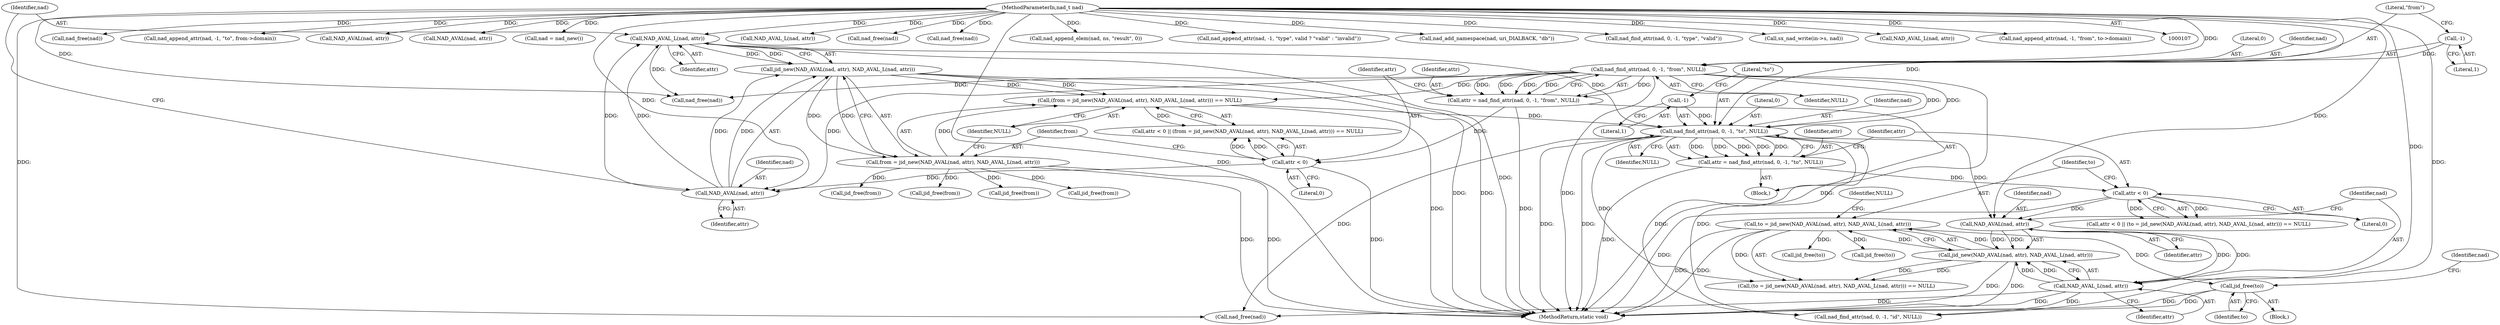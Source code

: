digraph "0_jabberd2_aabcffae560d5fd00cd1d2ffce5d760353cf0a4d_0@API" {
"1000238" [label="(Call,jid_free(to))"];
"1000165" [label="(Call,to = jid_new(NAD_AVAL(nad, attr), NAD_AVAL_L(nad, attr)))"];
"1000167" [label="(Call,jid_new(NAD_AVAL(nad, attr), NAD_AVAL_L(nad, attr)))"];
"1000168" [label="(Call,NAD_AVAL(nad, attr))"];
"1000152" [label="(Call,nad_find_attr(nad, 0, -1, \"to\", NULL))"];
"1000139" [label="(Call,NAD_AVAL_L(nad, attr))"];
"1000136" [label="(Call,NAD_AVAL(nad, attr))"];
"1000120" [label="(Call,nad_find_attr(nad, 0, -1, \"from\", NULL))"];
"1000109" [label="(MethodParameterIn,nad_t nad)"];
"1000123" [label="(Call,-1)"];
"1000129" [label="(Call,attr < 0)"];
"1000118" [label="(Call,attr = nad_find_attr(nad, 0, -1, \"from\", NULL))"];
"1000155" [label="(Call,-1)"];
"1000132" [label="(Call,(from = jid_new(NAD_AVAL(nad, attr), NAD_AVAL_L(nad, attr))) == NULL)"];
"1000133" [label="(Call,from = jid_new(NAD_AVAL(nad, attr), NAD_AVAL_L(nad, attr)))"];
"1000135" [label="(Call,jid_new(NAD_AVAL(nad, attr), NAD_AVAL_L(nad, attr)))"];
"1000161" [label="(Call,attr < 0)"];
"1000150" [label="(Call,attr = nad_find_attr(nad, 0, -1, \"to\", NULL))"];
"1000171" [label="(Call,NAD_AVAL_L(nad, attr))"];
"1000205" [label="(Call,nad_free(nad))"];
"1000168" [label="(Call,NAD_AVAL(nad, attr))"];
"1000154" [label="(Literal,0)"];
"1000135" [label="(Call,jid_new(NAD_AVAL(nad, attr), NAD_AVAL_L(nad, attr)))"];
"1000128" [label="(Call,attr < 0 || (from = jid_new(NAD_AVAL(nad, attr), NAD_AVAL_L(nad, attr))) == NULL)"];
"1000368" [label="(Call,nad_append_attr(nad, -1, \"to\", from->domain))"];
"1000142" [label="(Identifier,NULL)"];
"1000201" [label="(Call,jid_free(from))"];
"1000138" [label="(Identifier,attr)"];
"1000414" [label="(Call,jid_free(to))"];
"1000110" [label="(Block,)"];
"1000416" [label="(MethodReturn,static void)"];
"1000119" [label="(Identifier,attr)"];
"1000163" [label="(Literal,0)"];
"1000109" [label="(MethodParameterIn,nad_t nad)"];
"1000203" [label="(Call,jid_free(to))"];
"1000155" [label="(Call,-1)"];
"1000169" [label="(Identifier,nad)"];
"1000122" [label="(Literal,0)"];
"1000216" [label="(Call,NAD_AVAL(nad, attr))"];
"1000179" [label="(Call,jid_free(from))"];
"1000236" [label="(Call,jid_free(from))"];
"1000226" [label="(Block,)"];
"1000174" [label="(Identifier,NULL)"];
"1000139" [label="(Call,NAD_AVAL_L(nad, attr))"];
"1000120" [label="(Call,nad_find_attr(nad, 0, -1, \"from\", NULL))"];
"1000171" [label="(Call,NAD_AVAL_L(nad, attr))"];
"1000166" [label="(Identifier,to)"];
"1000170" [label="(Identifier,attr)"];
"1000152" [label="(Call,nad_find_attr(nad, 0, -1, \"to\", NULL))"];
"1000233" [label="(Call,NAD_AVAL(nad, attr))"];
"1000140" [label="(Identifier,nad)"];
"1000241" [label="(Identifier,nad)"];
"1000239" [label="(Identifier,to)"];
"1000354" [label="(Call,nad = nad_new())"];
"1000162" [label="(Identifier,attr)"];
"1000181" [label="(Call,nad_free(nad))"];
"1000219" [label="(Call,NAD_AVAL_L(nad, attr))"];
"1000161" [label="(Call,attr < 0)"];
"1000240" [label="(Call,nad_free(nad))"];
"1000348" [label="(Call,nad_free(nad))"];
"1000186" [label="(Call,nad_find_attr(nad, 0, -1, \"id\", NULL))"];
"1000125" [label="(Literal,\"from\")"];
"1000151" [label="(Identifier,attr)"];
"1000131" [label="(Literal,0)"];
"1000153" [label="(Identifier,nad)"];
"1000150" [label="(Call,attr = nad_find_attr(nad, 0, -1, \"to\", NULL))"];
"1000363" [label="(Call,nad_append_elem(nad, ns, \"result\", 0))"];
"1000160" [label="(Call,attr < 0 || (to = jid_new(NAD_AVAL(nad, attr), NAD_AVAL_L(nad, attr))) == NULL)"];
"1000164" [label="(Call,(to = jid_new(NAD_AVAL(nad, attr), NAD_AVAL_L(nad, attr))) == NULL)"];
"1000137" [label="(Identifier,nad)"];
"1000173" [label="(Identifier,attr)"];
"1000238" [label="(Call,jid_free(to))"];
"1000132" [label="(Call,(from = jid_new(NAD_AVAL(nad, attr), NAD_AVAL_L(nad, attr))) == NULL)"];
"1000118" [label="(Call,attr = nad_find_attr(nad, 0, -1, \"from\", NULL))"];
"1000165" [label="(Call,to = jid_new(NAD_AVAL(nad, attr), NAD_AVAL_L(nad, attr)))"];
"1000412" [label="(Call,jid_free(from))"];
"1000384" [label="(Call,nad_append_attr(nad, -1, \"type\", valid ? \"valid\" : \"invalid\"))"];
"1000141" [label="(Identifier,attr)"];
"1000359" [label="(Call,nad_add_namespace(nad, uri_DIALBACK, \"db\"))"];
"1000255" [label="(Call,nad_find_attr(nad, 0, -1, \"type\", \"valid\"))"];
"1000121" [label="(Identifier,nad)"];
"1000156" [label="(Literal,1)"];
"1000393" [label="(Call,sx_nad_write(in->s, nad))"];
"1000230" [label="(Call,NAD_AVAL_L(nad, attr))"];
"1000158" [label="(Identifier,NULL)"];
"1000123" [label="(Call,-1)"];
"1000376" [label="(Call,nad_append_attr(nad, -1, \"from\", to->domain))"];
"1000133" [label="(Call,from = jid_new(NAD_AVAL(nad, attr), NAD_AVAL_L(nad, attr)))"];
"1000136" [label="(Call,NAD_AVAL(nad, attr))"];
"1000147" [label="(Call,nad_free(nad))"];
"1000129" [label="(Call,attr < 0)"];
"1000167" [label="(Call,jid_new(NAD_AVAL(nad, attr), NAD_AVAL_L(nad, attr)))"];
"1000157" [label="(Literal,\"to\")"];
"1000126" [label="(Identifier,NULL)"];
"1000124" [label="(Literal,1)"];
"1000130" [label="(Identifier,attr)"];
"1000134" [label="(Identifier,from)"];
"1000172" [label="(Identifier,nad)"];
"1000238" -> "1000226"  [label="AST: "];
"1000238" -> "1000239"  [label="CFG: "];
"1000239" -> "1000238"  [label="AST: "];
"1000241" -> "1000238"  [label="CFG: "];
"1000238" -> "1000416"  [label="DDG: "];
"1000238" -> "1000416"  [label="DDG: "];
"1000165" -> "1000238"  [label="DDG: "];
"1000165" -> "1000164"  [label="AST: "];
"1000165" -> "1000167"  [label="CFG: "];
"1000166" -> "1000165"  [label="AST: "];
"1000167" -> "1000165"  [label="AST: "];
"1000174" -> "1000165"  [label="CFG: "];
"1000165" -> "1000416"  [label="DDG: "];
"1000165" -> "1000416"  [label="DDG: "];
"1000165" -> "1000164"  [label="DDG: "];
"1000167" -> "1000165"  [label="DDG: "];
"1000167" -> "1000165"  [label="DDG: "];
"1000165" -> "1000203"  [label="DDG: "];
"1000165" -> "1000414"  [label="DDG: "];
"1000167" -> "1000171"  [label="CFG: "];
"1000168" -> "1000167"  [label="AST: "];
"1000171" -> "1000167"  [label="AST: "];
"1000167" -> "1000416"  [label="DDG: "];
"1000167" -> "1000416"  [label="DDG: "];
"1000167" -> "1000164"  [label="DDG: "];
"1000167" -> "1000164"  [label="DDG: "];
"1000168" -> "1000167"  [label="DDG: "];
"1000168" -> "1000167"  [label="DDG: "];
"1000171" -> "1000167"  [label="DDG: "];
"1000171" -> "1000167"  [label="DDG: "];
"1000168" -> "1000170"  [label="CFG: "];
"1000169" -> "1000168"  [label="AST: "];
"1000170" -> "1000168"  [label="AST: "];
"1000172" -> "1000168"  [label="CFG: "];
"1000152" -> "1000168"  [label="DDG: "];
"1000109" -> "1000168"  [label="DDG: "];
"1000161" -> "1000168"  [label="DDG: "];
"1000168" -> "1000171"  [label="DDG: "];
"1000168" -> "1000171"  [label="DDG: "];
"1000152" -> "1000150"  [label="AST: "];
"1000152" -> "1000158"  [label="CFG: "];
"1000153" -> "1000152"  [label="AST: "];
"1000154" -> "1000152"  [label="AST: "];
"1000155" -> "1000152"  [label="AST: "];
"1000157" -> "1000152"  [label="AST: "];
"1000158" -> "1000152"  [label="AST: "];
"1000150" -> "1000152"  [label="CFG: "];
"1000152" -> "1000416"  [label="DDG: "];
"1000152" -> "1000416"  [label="DDG: "];
"1000152" -> "1000150"  [label="DDG: "];
"1000152" -> "1000150"  [label="DDG: "];
"1000152" -> "1000150"  [label="DDG: "];
"1000152" -> "1000150"  [label="DDG: "];
"1000152" -> "1000150"  [label="DDG: "];
"1000139" -> "1000152"  [label="DDG: "];
"1000120" -> "1000152"  [label="DDG: "];
"1000120" -> "1000152"  [label="DDG: "];
"1000109" -> "1000152"  [label="DDG: "];
"1000155" -> "1000152"  [label="DDG: "];
"1000132" -> "1000152"  [label="DDG: "];
"1000152" -> "1000164"  [label="DDG: "];
"1000152" -> "1000181"  [label="DDG: "];
"1000152" -> "1000186"  [label="DDG: "];
"1000152" -> "1000186"  [label="DDG: "];
"1000139" -> "1000135"  [label="AST: "];
"1000139" -> "1000141"  [label="CFG: "];
"1000140" -> "1000139"  [label="AST: "];
"1000141" -> "1000139"  [label="AST: "];
"1000135" -> "1000139"  [label="CFG: "];
"1000139" -> "1000416"  [label="DDG: "];
"1000139" -> "1000135"  [label="DDG: "];
"1000139" -> "1000135"  [label="DDG: "];
"1000136" -> "1000139"  [label="DDG: "];
"1000136" -> "1000139"  [label="DDG: "];
"1000109" -> "1000139"  [label="DDG: "];
"1000139" -> "1000147"  [label="DDG: "];
"1000136" -> "1000135"  [label="AST: "];
"1000136" -> "1000138"  [label="CFG: "];
"1000137" -> "1000136"  [label="AST: "];
"1000138" -> "1000136"  [label="AST: "];
"1000140" -> "1000136"  [label="CFG: "];
"1000136" -> "1000135"  [label="DDG: "];
"1000136" -> "1000135"  [label="DDG: "];
"1000120" -> "1000136"  [label="DDG: "];
"1000109" -> "1000136"  [label="DDG: "];
"1000129" -> "1000136"  [label="DDG: "];
"1000120" -> "1000118"  [label="AST: "];
"1000120" -> "1000126"  [label="CFG: "];
"1000121" -> "1000120"  [label="AST: "];
"1000122" -> "1000120"  [label="AST: "];
"1000123" -> "1000120"  [label="AST: "];
"1000125" -> "1000120"  [label="AST: "];
"1000126" -> "1000120"  [label="AST: "];
"1000118" -> "1000120"  [label="CFG: "];
"1000120" -> "1000416"  [label="DDG: "];
"1000120" -> "1000416"  [label="DDG: "];
"1000120" -> "1000118"  [label="DDG: "];
"1000120" -> "1000118"  [label="DDG: "];
"1000120" -> "1000118"  [label="DDG: "];
"1000120" -> "1000118"  [label="DDG: "];
"1000120" -> "1000118"  [label="DDG: "];
"1000109" -> "1000120"  [label="DDG: "];
"1000123" -> "1000120"  [label="DDG: "];
"1000120" -> "1000132"  [label="DDG: "];
"1000120" -> "1000147"  [label="DDG: "];
"1000109" -> "1000107"  [label="AST: "];
"1000109" -> "1000416"  [label="DDG: "];
"1000109" -> "1000147"  [label="DDG: "];
"1000109" -> "1000171"  [label="DDG: "];
"1000109" -> "1000181"  [label="DDG: "];
"1000109" -> "1000186"  [label="DDG: "];
"1000109" -> "1000205"  [label="DDG: "];
"1000109" -> "1000216"  [label="DDG: "];
"1000109" -> "1000219"  [label="DDG: "];
"1000109" -> "1000230"  [label="DDG: "];
"1000109" -> "1000233"  [label="DDG: "];
"1000109" -> "1000240"  [label="DDG: "];
"1000109" -> "1000255"  [label="DDG: "];
"1000109" -> "1000348"  [label="DDG: "];
"1000109" -> "1000354"  [label="DDG: "];
"1000109" -> "1000359"  [label="DDG: "];
"1000109" -> "1000363"  [label="DDG: "];
"1000109" -> "1000368"  [label="DDG: "];
"1000109" -> "1000376"  [label="DDG: "];
"1000109" -> "1000384"  [label="DDG: "];
"1000109" -> "1000393"  [label="DDG: "];
"1000123" -> "1000124"  [label="CFG: "];
"1000124" -> "1000123"  [label="AST: "];
"1000125" -> "1000123"  [label="CFG: "];
"1000129" -> "1000128"  [label="AST: "];
"1000129" -> "1000131"  [label="CFG: "];
"1000130" -> "1000129"  [label="AST: "];
"1000131" -> "1000129"  [label="AST: "];
"1000134" -> "1000129"  [label="CFG: "];
"1000128" -> "1000129"  [label="CFG: "];
"1000129" -> "1000416"  [label="DDG: "];
"1000129" -> "1000128"  [label="DDG: "];
"1000129" -> "1000128"  [label="DDG: "];
"1000118" -> "1000129"  [label="DDG: "];
"1000118" -> "1000110"  [label="AST: "];
"1000119" -> "1000118"  [label="AST: "];
"1000130" -> "1000118"  [label="CFG: "];
"1000118" -> "1000416"  [label="DDG: "];
"1000155" -> "1000156"  [label="CFG: "];
"1000156" -> "1000155"  [label="AST: "];
"1000157" -> "1000155"  [label="CFG: "];
"1000132" -> "1000128"  [label="AST: "];
"1000132" -> "1000142"  [label="CFG: "];
"1000133" -> "1000132"  [label="AST: "];
"1000142" -> "1000132"  [label="AST: "];
"1000128" -> "1000132"  [label="CFG: "];
"1000132" -> "1000416"  [label="DDG: "];
"1000132" -> "1000128"  [label="DDG: "];
"1000133" -> "1000132"  [label="DDG: "];
"1000135" -> "1000132"  [label="DDG: "];
"1000135" -> "1000132"  [label="DDG: "];
"1000133" -> "1000135"  [label="CFG: "];
"1000134" -> "1000133"  [label="AST: "];
"1000135" -> "1000133"  [label="AST: "];
"1000142" -> "1000133"  [label="CFG: "];
"1000133" -> "1000416"  [label="DDG: "];
"1000133" -> "1000416"  [label="DDG: "];
"1000135" -> "1000133"  [label="DDG: "];
"1000135" -> "1000133"  [label="DDG: "];
"1000133" -> "1000179"  [label="DDG: "];
"1000133" -> "1000201"  [label="DDG: "];
"1000133" -> "1000236"  [label="DDG: "];
"1000133" -> "1000412"  [label="DDG: "];
"1000135" -> "1000416"  [label="DDG: "];
"1000135" -> "1000416"  [label="DDG: "];
"1000161" -> "1000160"  [label="AST: "];
"1000161" -> "1000163"  [label="CFG: "];
"1000162" -> "1000161"  [label="AST: "];
"1000163" -> "1000161"  [label="AST: "];
"1000166" -> "1000161"  [label="CFG: "];
"1000160" -> "1000161"  [label="CFG: "];
"1000161" -> "1000416"  [label="DDG: "];
"1000161" -> "1000160"  [label="DDG: "];
"1000161" -> "1000160"  [label="DDG: "];
"1000150" -> "1000161"  [label="DDG: "];
"1000150" -> "1000110"  [label="AST: "];
"1000151" -> "1000150"  [label="AST: "];
"1000162" -> "1000150"  [label="CFG: "];
"1000150" -> "1000416"  [label="DDG: "];
"1000171" -> "1000173"  [label="CFG: "];
"1000172" -> "1000171"  [label="AST: "];
"1000173" -> "1000171"  [label="AST: "];
"1000171" -> "1000416"  [label="DDG: "];
"1000171" -> "1000181"  [label="DDG: "];
"1000171" -> "1000186"  [label="DDG: "];
}
